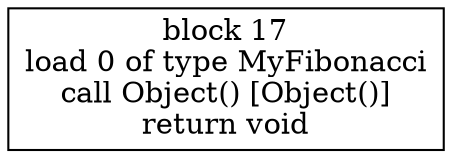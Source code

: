 digraph "MyFibonacci()" {
size = "11,7.5";
codeblock_17 [ shape = box, label = "block 17\nload 0 of type MyFibonacci\ncall Object() [Object()]\nreturn void"];
}
